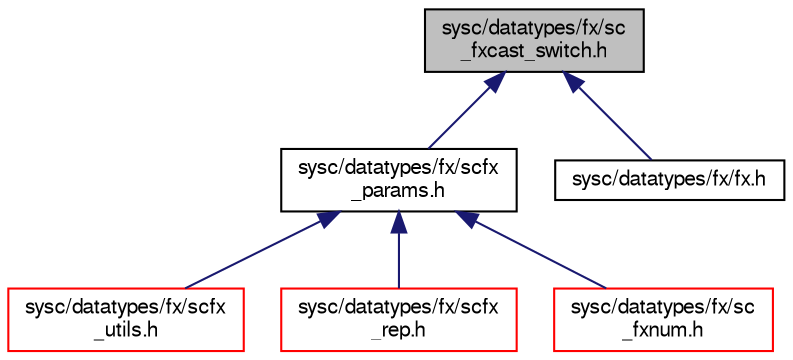 digraph "sysc/datatypes/fx/sc_fxcast_switch.h"
{
  edge [fontname="FreeSans",fontsize="10",labelfontname="FreeSans",labelfontsize="10"];
  node [fontname="FreeSans",fontsize="10",shape=record];
  Node43 [label="sysc/datatypes/fx/sc\l_fxcast_switch.h",height=0.2,width=0.4,color="black", fillcolor="grey75", style="filled", fontcolor="black"];
  Node43 -> Node44 [dir="back",color="midnightblue",fontsize="10",style="solid",fontname="FreeSans"];
  Node44 [label="sysc/datatypes/fx/scfx\l_params.h",height=0.2,width=0.4,color="black", fillcolor="white", style="filled",URL="$a00161.html"];
  Node44 -> Node45 [dir="back",color="midnightblue",fontsize="10",style="solid",fontname="FreeSans"];
  Node45 [label="sysc/datatypes/fx/scfx\l_utils.h",height=0.2,width=0.4,color="red", fillcolor="white", style="filled",URL="$a00173.html"];
  Node44 -> Node47 [dir="back",color="midnightblue",fontsize="10",style="solid",fontname="FreeSans"];
  Node47 [label="sysc/datatypes/fx/scfx\l_rep.h",height=0.2,width=0.4,color="red", fillcolor="white", style="filled",URL="$a00167.html"];
  Node44 -> Node49 [dir="back",color="midnightblue",fontsize="10",style="solid",fontname="FreeSans"];
  Node49 [label="sysc/datatypes/fx/sc\l_fxnum.h",height=0.2,width=0.4,color="red", fillcolor="white", style="filled",URL="$a00131.html"];
  Node43 -> Node52 [dir="back",color="midnightblue",fontsize="10",style="solid",fontname="FreeSans"];
  Node52 [label="sysc/datatypes/fx/fx.h",height=0.2,width=0.4,color="black", fillcolor="white", style="filled",URL="$a00110.html"];
}
